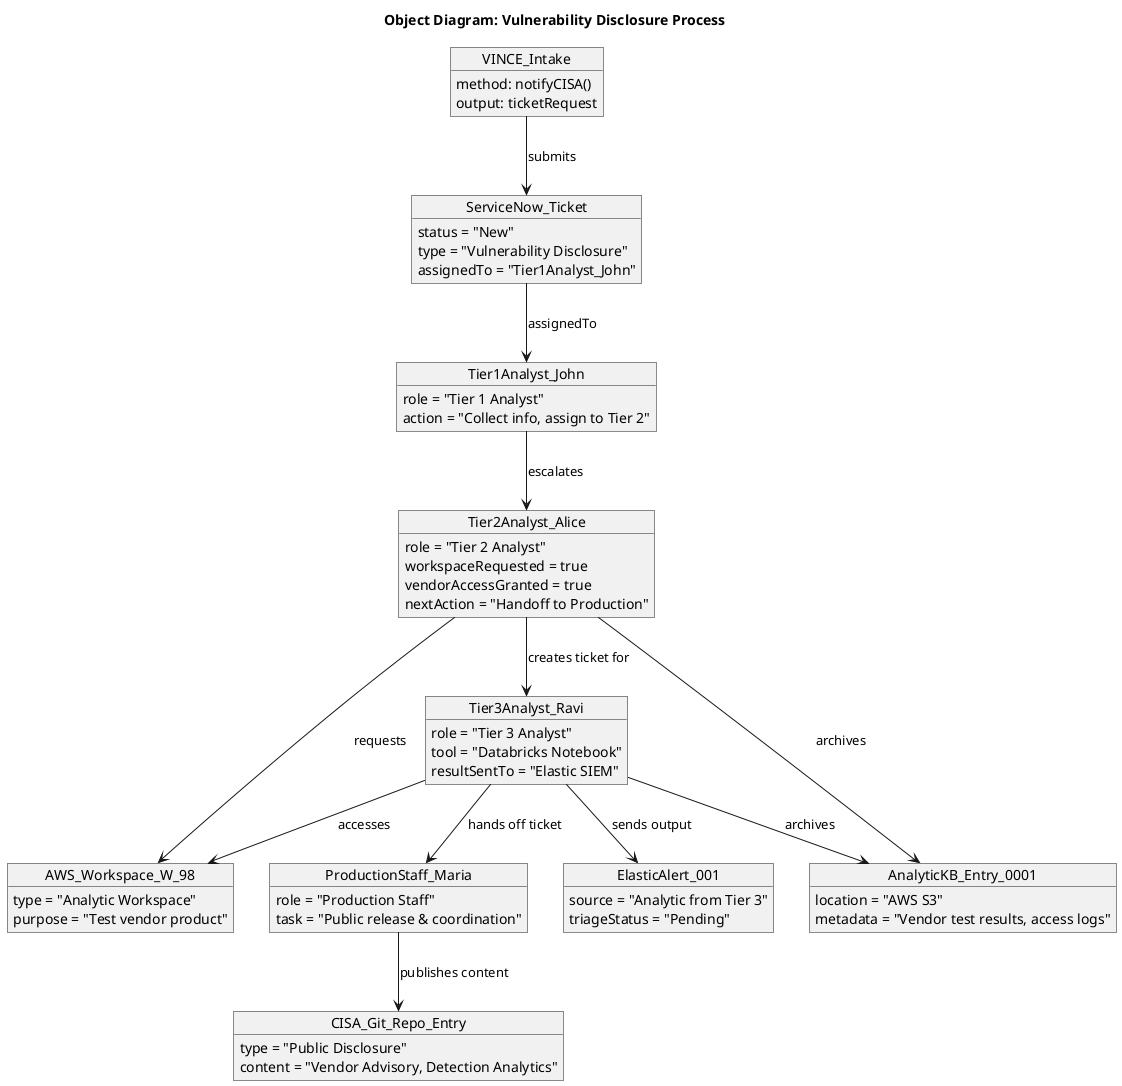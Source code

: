 @startuml
	title Object Diagram: Vulnerability Disclosure Process
	
	object VINCE_Intake{
	  method: notifyCISA()
	  output: ticketRequest
	}
	
	object ServiceNow_Ticket{
	  status = "New"
	  type = "Vulnerability Disclosure"
	  assignedTo = "Tier1Analyst_John"
	}
	
	object Tier1Analyst_John {
	  role = "Tier 1 Analyst"
	  action = "Collect info, assign to Tier 2"
	}
	
	object Tier2Analyst_Alice {
	  role = "Tier 2 Analyst"
	  workspaceRequested = true
	  vendorAccessGranted = true
	  nextAction = "Handoff to Production"
	}
	
	object AWS_Workspace_W_98 {
	  type = "Analytic Workspace"
	  purpose = "Test vendor product"
	}
	
	object AnalyticKB_Entry_0001 {
	  location = "AWS S3"
	  metadata = "Vendor test results, access logs"
	}
	
	object Tier3Analyst_Ravi {
	  role = "Tier 3 Analyst"
	  tool = "Databricks Notebook"
	  resultSentTo = "Elastic SIEM"
	}
	
	object ElasticAlert_001 {
	  source = "Analytic from Tier 3"
	  triageStatus = "Pending"
	}
	
	object ProductionStaff_Maria {
	  role = "Production Staff"
	  task = "Public release & coordination"
	}
	
	object CISA_Git_Repo_Entry {
	  type = "Public Disclosure"
	  content = "Vendor Advisory, Detection Analytics"
	}
	
	' Associations
	VINCE_Intake --> ServiceNow_Ticket : submits
	ServiceNow_Ticket --> Tier1Analyst_John : assignedTo
	Tier1Analyst_John --> Tier2Analyst_Alice : escalates
	Tier2Analyst_Alice --> AWS_Workspace_W_98 : requests
	Tier2Analyst_Alice --> AnalyticKB_Entry_0001 : archives
	Tier2Analyst_Alice --> Tier3Analyst_Ravi : creates ticket for
	
	Tier3Analyst_Ravi --> AWS_Workspace_W_98 : accesses
	Tier3Analyst_Ravi --> ElasticAlert_001 : sends output
	Tier3Analyst_Ravi --> AnalyticKB_Entry_0001 : archives
	Tier3Analyst_Ravi --> ProductionStaff_Maria : hands off ticket
	
	ProductionStaff_Maria --> CISA_Git_Repo_Entry : publishes content

@enduml
